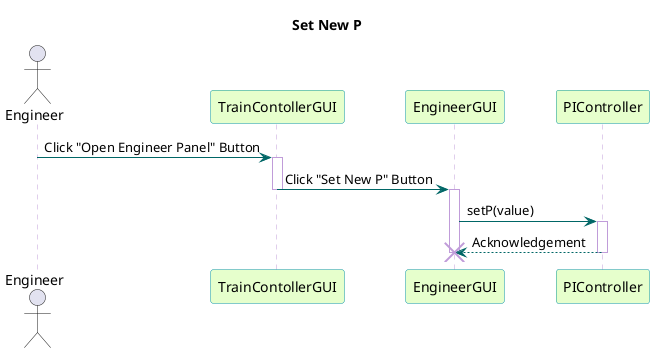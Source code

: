@startuml

title Set New P

skinparam sequence {
	BackgroundColor transparent
	ParticipantBackgroundColor #e6ffcc
	ParticipantBorderColor 	#049595
	PackageBorderCOlor  #049595
	ArrowColor #006666
	LifeLineBorderColor #c09cd9
}

actor Engineer
participant "TrainContollerGUI" as A
participant "EngineerGUI" as B
participant "PIController" as C

Engineer -> A : Click "Open Engineer Panel" Button
activate A

A -> B : Click "Set New P" Button
deactivate A
activate B

B -> C : setP(value)
activate C

C --> B : Acknowledgement
deactivate C
destroy B

@enduml